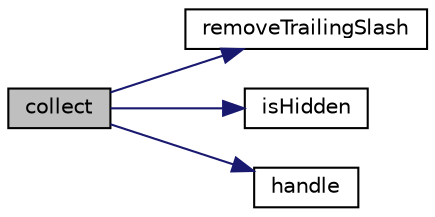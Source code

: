 digraph "collect"
{
  edge [fontname="Helvetica",fontsize="10",labelfontname="Helvetica",labelfontsize="10"];
  node [fontname="Helvetica",fontsize="10",shape=record];
  rankdir="LR";
  Node1 [label="collect",height=0.2,width=0.4,color="black", fillcolor="grey75", style="filled" fontcolor="black"];
  Node1 -> Node2 [color="midnightblue",fontsize="10",style="solid",fontname="Helvetica"];
  Node2 [label="removeTrailingSlash",height=0.2,width=0.4,color="black", fillcolor="white", style="filled",URL="$class_simple_collector.html#ae5d742965c29bd38b05ae46efc84c5fe"];
  Node1 -> Node3 [color="midnightblue",fontsize="10",style="solid",fontname="Helvetica"];
  Node3 [label="isHidden",height=0.2,width=0.4,color="black", fillcolor="white", style="filled",URL="$class_simple_collector.html#a04987fadba9ff03f6a87e5d5f8cf8dd0"];
  Node1 -> Node4 [color="midnightblue",fontsize="10",style="solid",fontname="Helvetica"];
  Node4 [label="handle",height=0.2,width=0.4,color="black", fillcolor="white", style="filled",URL="$class_simple_collector.html#acbe99b36ec47c86f99dfbbce7bb9f8c8"];
}
